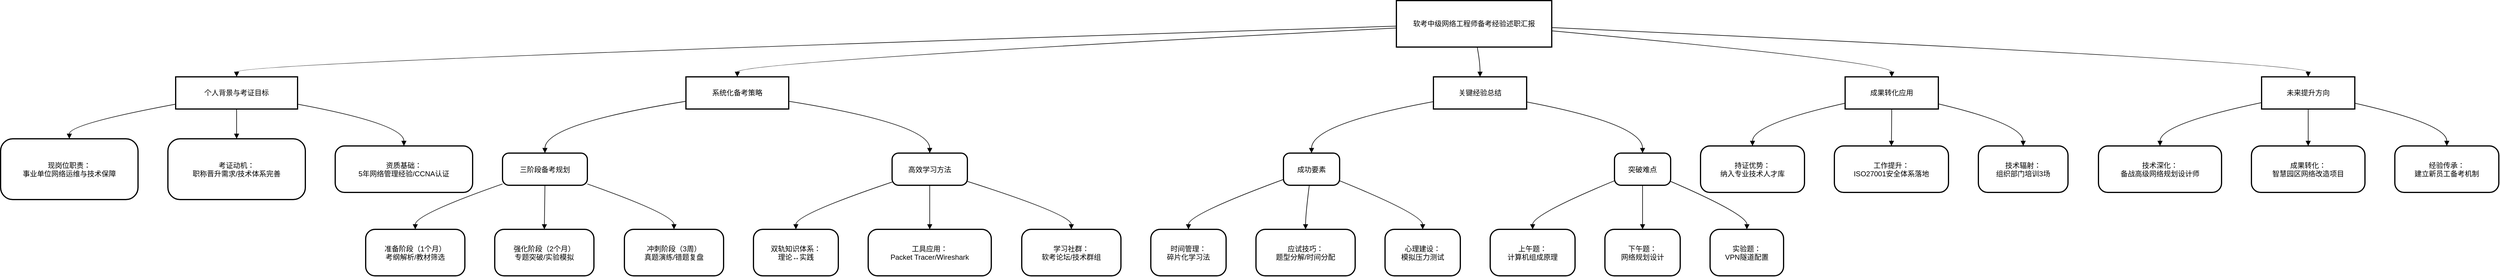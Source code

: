 <mxfile version="27.0.9">
  <diagram name="第 1 页" id="L1smn1TE1qxK3f0zrmlo">
    <mxGraphModel dx="2160" dy="1120" grid="1" gridSize="10" guides="1" tooltips="1" connect="1" arrows="1" fold="1" page="1" pageScale="1" pageWidth="1654" pageHeight="1169" math="0" shadow="0">
      <root>
        <mxCell id="0" />
        <mxCell id="1" parent="0" />
        <mxCell id="etWTM3F5lDPgfDxzyT9t-1" value="软考中级网络工程师备考经验述职汇报" style="whiteSpace=wrap;strokeWidth=2;" vertex="1" parent="1">
          <mxGeometry x="2356" y="20" width="260" height="78" as="geometry" />
        </mxCell>
        <mxCell id="etWTM3F5lDPgfDxzyT9t-2" value="个人背景与考证目标" style="whiteSpace=wrap;strokeWidth=2;" vertex="1" parent="1">
          <mxGeometry x="313" y="148" width="204" height="54" as="geometry" />
        </mxCell>
        <mxCell id="etWTM3F5lDPgfDxzyT9t-3" value="系统化备考策略" style="whiteSpace=wrap;strokeWidth=2;" vertex="1" parent="1">
          <mxGeometry x="1167" y="148" width="172" height="54" as="geometry" />
        </mxCell>
        <mxCell id="etWTM3F5lDPgfDxzyT9t-4" value="关键经验总结" style="whiteSpace=wrap;strokeWidth=2;" vertex="1" parent="1">
          <mxGeometry x="2418" y="148" width="156" height="54" as="geometry" />
        </mxCell>
        <mxCell id="etWTM3F5lDPgfDxzyT9t-5" value="成果转化应用" style="whiteSpace=wrap;strokeWidth=2;" vertex="1" parent="1">
          <mxGeometry x="3107" y="148" width="156" height="54" as="geometry" />
        </mxCell>
        <mxCell id="etWTM3F5lDPgfDxzyT9t-6" value="未来提升方向" style="whiteSpace=wrap;strokeWidth=2;" vertex="1" parent="1">
          <mxGeometry x="3804" y="148" width="156" height="54" as="geometry" />
        </mxCell>
        <mxCell id="etWTM3F5lDPgfDxzyT9t-7" value="现岗位职责：&#xa;事业单位网络运维与技术保障" style="rounded=1;arcSize=20;strokeWidth=2" vertex="1" parent="1">
          <mxGeometry x="20" y="252" width="230" height="102" as="geometry" />
        </mxCell>
        <mxCell id="etWTM3F5lDPgfDxzyT9t-8" value="考证动机：&#xa;职称晋升需求/技术体系完善" style="rounded=1;arcSize=20;strokeWidth=2" vertex="1" parent="1">
          <mxGeometry x="300" y="252" width="230" height="102" as="geometry" />
        </mxCell>
        <mxCell id="etWTM3F5lDPgfDxzyT9t-9" value="资质基础：&#xa;5年网络管理经验/CCNA认证" style="rounded=1;arcSize=20;strokeWidth=2" vertex="1" parent="1">
          <mxGeometry x="580" y="264" width="230" height="78" as="geometry" />
        </mxCell>
        <mxCell id="etWTM3F5lDPgfDxzyT9t-10" value="三阶段备考规划" style="rounded=1;arcSize=20;strokeWidth=2" vertex="1" parent="1">
          <mxGeometry x="860" y="276" width="142" height="54" as="geometry" />
        </mxCell>
        <mxCell id="etWTM3F5lDPgfDxzyT9t-11" value="准备阶段（1个月）&#xa;考纲解析/教材筛选" style="rounded=1;arcSize=20;strokeWidth=2" vertex="1" parent="1">
          <mxGeometry x="631" y="404" width="166" height="78" as="geometry" />
        </mxCell>
        <mxCell id="etWTM3F5lDPgfDxzyT9t-12" value="强化阶段（2个月）&#xa;专题突破/实验模拟" style="rounded=1;arcSize=20;strokeWidth=2" vertex="1" parent="1">
          <mxGeometry x="847" y="404" width="166" height="78" as="geometry" />
        </mxCell>
        <mxCell id="etWTM3F5lDPgfDxzyT9t-13" value="冲刺阶段（3周）&#xa;真题演练/错题复盘" style="rounded=1;arcSize=20;strokeWidth=2" vertex="1" parent="1">
          <mxGeometry x="1064" y="404" width="166" height="78" as="geometry" />
        </mxCell>
        <mxCell id="etWTM3F5lDPgfDxzyT9t-14" value="高效学习方法" style="rounded=1;arcSize=20;strokeWidth=2" vertex="1" parent="1">
          <mxGeometry x="1512" y="276" width="126" height="54" as="geometry" />
        </mxCell>
        <mxCell id="etWTM3F5lDPgfDxzyT9t-15" value="双轨知识体系：&#xa;理论↔实践" style="rounded=1;arcSize=20;strokeWidth=2" vertex="1" parent="1">
          <mxGeometry x="1280" y="404" width="142" height="78" as="geometry" />
        </mxCell>
        <mxCell id="etWTM3F5lDPgfDxzyT9t-16" value="工具应用：&#xa;Packet Tracer/Wireshark" style="rounded=1;arcSize=20;strokeWidth=2" vertex="1" parent="1">
          <mxGeometry x="1472" y="404" width="206" height="78" as="geometry" />
        </mxCell>
        <mxCell id="etWTM3F5lDPgfDxzyT9t-17" value="学习社群：&#xa;软考论坛/技术群组" style="rounded=1;arcSize=20;strokeWidth=2" vertex="1" parent="1">
          <mxGeometry x="1729" y="404" width="166" height="78" as="geometry" />
        </mxCell>
        <mxCell id="etWTM3F5lDPgfDxzyT9t-18" value="成功要素" style="rounded=1;arcSize=20;strokeWidth=2" vertex="1" parent="1">
          <mxGeometry x="2167" y="276" width="94" height="54" as="geometry" />
        </mxCell>
        <mxCell id="etWTM3F5lDPgfDxzyT9t-19" value="时间管理：&#xa;碎片化学习法" style="rounded=1;arcSize=20;strokeWidth=2" vertex="1" parent="1">
          <mxGeometry x="1945" y="404" width="126" height="78" as="geometry" />
        </mxCell>
        <mxCell id="etWTM3F5lDPgfDxzyT9t-20" value="应试技巧：&#xa;题型分解/时间分配" style="rounded=1;arcSize=20;strokeWidth=2" vertex="1" parent="1">
          <mxGeometry x="2121" y="404" width="166" height="78" as="geometry" />
        </mxCell>
        <mxCell id="etWTM3F5lDPgfDxzyT9t-21" value="心理建设：&#xa;模拟压力测试" style="rounded=1;arcSize=20;strokeWidth=2" vertex="1" parent="1">
          <mxGeometry x="2337" y="404" width="126" height="78" as="geometry" />
        </mxCell>
        <mxCell id="etWTM3F5lDPgfDxzyT9t-22" value="突破难点" style="rounded=1;arcSize=20;strokeWidth=2" vertex="1" parent="1">
          <mxGeometry x="2721" y="276" width="94" height="54" as="geometry" />
        </mxCell>
        <mxCell id="etWTM3F5lDPgfDxzyT9t-23" value="上午题：&#xa;计算机组成原理" style="rounded=1;arcSize=20;strokeWidth=2" vertex="1" parent="1">
          <mxGeometry x="2513" y="404" width="142" height="78" as="geometry" />
        </mxCell>
        <mxCell id="etWTM3F5lDPgfDxzyT9t-24" value="下午题：&#xa;网络规划设计" style="rounded=1;arcSize=20;strokeWidth=2" vertex="1" parent="1">
          <mxGeometry x="2705" y="404" width="126" height="78" as="geometry" />
        </mxCell>
        <mxCell id="etWTM3F5lDPgfDxzyT9t-25" value="实验题：&#xa;VPN隧道配置" style="rounded=1;arcSize=20;strokeWidth=2" vertex="1" parent="1">
          <mxGeometry x="2881" y="404" width="123" height="78" as="geometry" />
        </mxCell>
        <mxCell id="etWTM3F5lDPgfDxzyT9t-26" value="持证优势：&#xa;纳入专业技术人才库" style="rounded=1;arcSize=20;strokeWidth=2" vertex="1" parent="1">
          <mxGeometry x="2865" y="264" width="174" height="78" as="geometry" />
        </mxCell>
        <mxCell id="etWTM3F5lDPgfDxzyT9t-27" value="工作提升：&#xa;ISO27001安全体系落地" style="rounded=1;arcSize=20;strokeWidth=2" vertex="1" parent="1">
          <mxGeometry x="3089" y="264" width="191" height="78" as="geometry" />
        </mxCell>
        <mxCell id="etWTM3F5lDPgfDxzyT9t-28" value="技术辐射：&#xa;组织部门培训3场" style="rounded=1;arcSize=20;strokeWidth=2" vertex="1" parent="1">
          <mxGeometry x="3330" y="264" width="150" height="78" as="geometry" />
        </mxCell>
        <mxCell id="etWTM3F5lDPgfDxzyT9t-29" value="技术深化：&#xa;备战高级网络规划设计师" style="rounded=1;arcSize=20;strokeWidth=2" vertex="1" parent="1">
          <mxGeometry x="3531" y="264" width="206" height="78" as="geometry" />
        </mxCell>
        <mxCell id="etWTM3F5lDPgfDxzyT9t-30" value="成果转化：&#xa;智慧园区网络改造项目" style="rounded=1;arcSize=20;strokeWidth=2" vertex="1" parent="1">
          <mxGeometry x="3787" y="264" width="190" height="78" as="geometry" />
        </mxCell>
        <mxCell id="etWTM3F5lDPgfDxzyT9t-31" value="经验传承：&#xa;建立新员工备考机制" style="rounded=1;arcSize=20;strokeWidth=2" vertex="1" parent="1">
          <mxGeometry x="4027" y="264" width="174" height="78" as="geometry" />
        </mxCell>
        <mxCell id="etWTM3F5lDPgfDxzyT9t-32" value="" style="curved=1;startArrow=none;endArrow=block;exitX=0;exitY=0.55;entryX=0.5;entryY=0;rounded=0;" edge="1" parent="1" source="etWTM3F5lDPgfDxzyT9t-1" target="etWTM3F5lDPgfDxzyT9t-2">
          <mxGeometry relative="1" as="geometry">
            <Array as="points">
              <mxPoint x="415" y="123" />
            </Array>
          </mxGeometry>
        </mxCell>
        <mxCell id="etWTM3F5lDPgfDxzyT9t-33" value="" style="curved=1;startArrow=none;endArrow=block;exitX=0;exitY=0.59;entryX=0.5;entryY=0;rounded=0;" edge="1" parent="1" source="etWTM3F5lDPgfDxzyT9t-1" target="etWTM3F5lDPgfDxzyT9t-3">
          <mxGeometry relative="1" as="geometry">
            <Array as="points">
              <mxPoint x="1253" y="123" />
            </Array>
          </mxGeometry>
        </mxCell>
        <mxCell id="etWTM3F5lDPgfDxzyT9t-34" value="" style="curved=1;startArrow=none;endArrow=block;exitX=0.52;exitY=1;entryX=0.5;entryY=0;rounded=0;" edge="1" parent="1" source="etWTM3F5lDPgfDxzyT9t-1" target="etWTM3F5lDPgfDxzyT9t-4">
          <mxGeometry relative="1" as="geometry">
            <Array as="points">
              <mxPoint x="2496" y="123" />
            </Array>
          </mxGeometry>
        </mxCell>
        <mxCell id="etWTM3F5lDPgfDxzyT9t-35" value="" style="curved=1;startArrow=none;endArrow=block;exitX=1;exitY=0.65;entryX=0.5;entryY=0;rounded=0;" edge="1" parent="1" source="etWTM3F5lDPgfDxzyT9t-1" target="etWTM3F5lDPgfDxzyT9t-5">
          <mxGeometry relative="1" as="geometry">
            <Array as="points">
              <mxPoint x="3185" y="123" />
            </Array>
          </mxGeometry>
        </mxCell>
        <mxCell id="etWTM3F5lDPgfDxzyT9t-36" value="" style="curved=1;startArrow=none;endArrow=block;exitX=1;exitY=0.58;entryX=0.5;entryY=0;rounded=0;" edge="1" parent="1" source="etWTM3F5lDPgfDxzyT9t-1" target="etWTM3F5lDPgfDxzyT9t-6">
          <mxGeometry relative="1" as="geometry">
            <Array as="points">
              <mxPoint x="3882" y="123" />
            </Array>
          </mxGeometry>
        </mxCell>
        <mxCell id="etWTM3F5lDPgfDxzyT9t-37" value="" style="curved=1;startArrow=none;endArrow=block;exitX=0;exitY=0.85;entryX=0.5;entryY=0;rounded=0;" edge="1" parent="1" source="etWTM3F5lDPgfDxzyT9t-2" target="etWTM3F5lDPgfDxzyT9t-7">
          <mxGeometry relative="1" as="geometry">
            <Array as="points">
              <mxPoint x="135" y="227" />
            </Array>
          </mxGeometry>
        </mxCell>
        <mxCell id="etWTM3F5lDPgfDxzyT9t-38" value="" style="curved=1;startArrow=none;endArrow=block;exitX=0.5;exitY=1;entryX=0.5;entryY=0;rounded=0;" edge="1" parent="1" source="etWTM3F5lDPgfDxzyT9t-2" target="etWTM3F5lDPgfDxzyT9t-8">
          <mxGeometry relative="1" as="geometry">
            <Array as="points" />
          </mxGeometry>
        </mxCell>
        <mxCell id="etWTM3F5lDPgfDxzyT9t-39" value="" style="curved=1;startArrow=none;endArrow=block;exitX=1;exitY=0.85;entryX=0.5;entryY=0;rounded=0;" edge="1" parent="1" source="etWTM3F5lDPgfDxzyT9t-2" target="etWTM3F5lDPgfDxzyT9t-9">
          <mxGeometry relative="1" as="geometry">
            <Array as="points">
              <mxPoint x="695" y="227" />
            </Array>
          </mxGeometry>
        </mxCell>
        <mxCell id="etWTM3F5lDPgfDxzyT9t-40" value="" style="curved=1;startArrow=none;endArrow=block;exitX=0;exitY=0.76;entryX=0.5;entryY=0;rounded=0;" edge="1" parent="1" source="etWTM3F5lDPgfDxzyT9t-3" target="etWTM3F5lDPgfDxzyT9t-10">
          <mxGeometry relative="1" as="geometry">
            <Array as="points">
              <mxPoint x="931" y="227" />
            </Array>
          </mxGeometry>
        </mxCell>
        <mxCell id="etWTM3F5lDPgfDxzyT9t-41" value="" style="curved=1;startArrow=none;endArrow=block;exitX=0;exitY=0.96;entryX=0.5;entryY=0;rounded=0;" edge="1" parent="1" source="etWTM3F5lDPgfDxzyT9t-10" target="etWTM3F5lDPgfDxzyT9t-11">
          <mxGeometry relative="1" as="geometry">
            <Array as="points">
              <mxPoint x="714" y="379" />
            </Array>
          </mxGeometry>
        </mxCell>
        <mxCell id="etWTM3F5lDPgfDxzyT9t-42" value="" style="curved=1;startArrow=none;endArrow=block;exitX=0.5;exitY=1;entryX=0.5;entryY=0;rounded=0;" edge="1" parent="1" source="etWTM3F5lDPgfDxzyT9t-10" target="etWTM3F5lDPgfDxzyT9t-12">
          <mxGeometry relative="1" as="geometry">
            <Array as="points" />
          </mxGeometry>
        </mxCell>
        <mxCell id="etWTM3F5lDPgfDxzyT9t-43" value="" style="curved=1;startArrow=none;endArrow=block;exitX=1;exitY=0.96;entryX=0.5;entryY=0;rounded=0;" edge="1" parent="1" source="etWTM3F5lDPgfDxzyT9t-10" target="etWTM3F5lDPgfDxzyT9t-13">
          <mxGeometry relative="1" as="geometry">
            <Array as="points">
              <mxPoint x="1147" y="379" />
            </Array>
          </mxGeometry>
        </mxCell>
        <mxCell id="etWTM3F5lDPgfDxzyT9t-44" value="" style="curved=1;startArrow=none;endArrow=block;exitX=1;exitY=0.76;entryX=0.5;entryY=0;rounded=0;" edge="1" parent="1" source="etWTM3F5lDPgfDxzyT9t-3" target="etWTM3F5lDPgfDxzyT9t-14">
          <mxGeometry relative="1" as="geometry">
            <Array as="points">
              <mxPoint x="1575" y="227" />
            </Array>
          </mxGeometry>
        </mxCell>
        <mxCell id="etWTM3F5lDPgfDxzyT9t-45" value="" style="curved=1;startArrow=none;endArrow=block;exitX=0;exitY=0.9;entryX=0.5;entryY=0;rounded=0;" edge="1" parent="1" source="etWTM3F5lDPgfDxzyT9t-14" target="etWTM3F5lDPgfDxzyT9t-15">
          <mxGeometry relative="1" as="geometry">
            <Array as="points">
              <mxPoint x="1351" y="379" />
            </Array>
          </mxGeometry>
        </mxCell>
        <mxCell id="etWTM3F5lDPgfDxzyT9t-46" value="" style="curved=1;startArrow=none;endArrow=block;exitX=0.5;exitY=1;entryX=0.5;entryY=0;rounded=0;" edge="1" parent="1" source="etWTM3F5lDPgfDxzyT9t-14" target="etWTM3F5lDPgfDxzyT9t-16">
          <mxGeometry relative="1" as="geometry">
            <Array as="points" />
          </mxGeometry>
        </mxCell>
        <mxCell id="etWTM3F5lDPgfDxzyT9t-47" value="" style="curved=1;startArrow=none;endArrow=block;exitX=1;exitY=0.88;entryX=0.5;entryY=0;rounded=0;" edge="1" parent="1" source="etWTM3F5lDPgfDxzyT9t-14" target="etWTM3F5lDPgfDxzyT9t-17">
          <mxGeometry relative="1" as="geometry">
            <Array as="points">
              <mxPoint x="1812" y="379" />
            </Array>
          </mxGeometry>
        </mxCell>
        <mxCell id="etWTM3F5lDPgfDxzyT9t-48" value="" style="curved=1;startArrow=none;endArrow=block;exitX=0;exitY=0.77;entryX=0.5;entryY=0;rounded=0;" edge="1" parent="1" source="etWTM3F5lDPgfDxzyT9t-4" target="etWTM3F5lDPgfDxzyT9t-18">
          <mxGeometry relative="1" as="geometry">
            <Array as="points">
              <mxPoint x="2214" y="227" />
            </Array>
          </mxGeometry>
        </mxCell>
        <mxCell id="etWTM3F5lDPgfDxzyT9t-49" value="" style="curved=1;startArrow=none;endArrow=block;exitX=0;exitY=0.82;entryX=0.5;entryY=0;rounded=0;" edge="1" parent="1" source="etWTM3F5lDPgfDxzyT9t-18" target="etWTM3F5lDPgfDxzyT9t-19">
          <mxGeometry relative="1" as="geometry">
            <Array as="points">
              <mxPoint x="2008" y="379" />
            </Array>
          </mxGeometry>
        </mxCell>
        <mxCell id="etWTM3F5lDPgfDxzyT9t-50" value="" style="curved=1;startArrow=none;endArrow=block;exitX=0.46;exitY=1;entryX=0.5;entryY=0;rounded=0;" edge="1" parent="1" source="etWTM3F5lDPgfDxzyT9t-18" target="etWTM3F5lDPgfDxzyT9t-20">
          <mxGeometry relative="1" as="geometry">
            <Array as="points">
              <mxPoint x="2204" y="379" />
            </Array>
          </mxGeometry>
        </mxCell>
        <mxCell id="etWTM3F5lDPgfDxzyT9t-51" value="" style="curved=1;startArrow=none;endArrow=block;exitX=1;exitY=0.86;entryX=0.5;entryY=0;rounded=0;" edge="1" parent="1" source="etWTM3F5lDPgfDxzyT9t-18" target="etWTM3F5lDPgfDxzyT9t-21">
          <mxGeometry relative="1" as="geometry">
            <Array as="points">
              <mxPoint x="2400" y="379" />
            </Array>
          </mxGeometry>
        </mxCell>
        <mxCell id="etWTM3F5lDPgfDxzyT9t-52" value="" style="curved=1;startArrow=none;endArrow=block;exitX=1;exitY=0.78;entryX=0.5;entryY=0;rounded=0;" edge="1" parent="1" source="etWTM3F5lDPgfDxzyT9t-4" target="etWTM3F5lDPgfDxzyT9t-22">
          <mxGeometry relative="1" as="geometry">
            <Array as="points">
              <mxPoint x="2768" y="227" />
            </Array>
          </mxGeometry>
        </mxCell>
        <mxCell id="etWTM3F5lDPgfDxzyT9t-53" value="" style="curved=1;startArrow=none;endArrow=block;exitX=0;exitY=0.86;entryX=0.5;entryY=0;rounded=0;" edge="1" parent="1" source="etWTM3F5lDPgfDxzyT9t-22" target="etWTM3F5lDPgfDxzyT9t-23">
          <mxGeometry relative="1" as="geometry">
            <Array as="points">
              <mxPoint x="2584" y="379" />
            </Array>
          </mxGeometry>
        </mxCell>
        <mxCell id="etWTM3F5lDPgfDxzyT9t-54" value="" style="curved=1;startArrow=none;endArrow=block;exitX=0.5;exitY=1;entryX=0.5;entryY=0;rounded=0;" edge="1" parent="1" source="etWTM3F5lDPgfDxzyT9t-22" target="etWTM3F5lDPgfDxzyT9t-24">
          <mxGeometry relative="1" as="geometry">
            <Array as="points" />
          </mxGeometry>
        </mxCell>
        <mxCell id="etWTM3F5lDPgfDxzyT9t-55" value="" style="curved=1;startArrow=none;endArrow=block;exitX=1;exitY=0.88;entryX=0.5;entryY=0;rounded=0;" edge="1" parent="1" source="etWTM3F5lDPgfDxzyT9t-22" target="etWTM3F5lDPgfDxzyT9t-25">
          <mxGeometry relative="1" as="geometry">
            <Array as="points">
              <mxPoint x="2943" y="379" />
            </Array>
          </mxGeometry>
        </mxCell>
        <mxCell id="etWTM3F5lDPgfDxzyT9t-56" value="" style="curved=1;startArrow=none;endArrow=block;exitX=0;exitY=0.82;entryX=0.5;entryY=0;rounded=0;" edge="1" parent="1" source="etWTM3F5lDPgfDxzyT9t-5" target="etWTM3F5lDPgfDxzyT9t-26">
          <mxGeometry relative="1" as="geometry">
            <Array as="points">
              <mxPoint x="2952" y="227" />
            </Array>
          </mxGeometry>
        </mxCell>
        <mxCell id="etWTM3F5lDPgfDxzyT9t-57" value="" style="curved=1;startArrow=none;endArrow=block;exitX=0.5;exitY=1;entryX=0.5;entryY=0;rounded=0;" edge="1" parent="1" source="etWTM3F5lDPgfDxzyT9t-5" target="etWTM3F5lDPgfDxzyT9t-27">
          <mxGeometry relative="1" as="geometry">
            <Array as="points" />
          </mxGeometry>
        </mxCell>
        <mxCell id="etWTM3F5lDPgfDxzyT9t-58" value="" style="curved=1;startArrow=none;endArrow=block;exitX=1;exitY=0.84;entryX=0.5;entryY=0;rounded=0;" edge="1" parent="1" source="etWTM3F5lDPgfDxzyT9t-5" target="etWTM3F5lDPgfDxzyT9t-28">
          <mxGeometry relative="1" as="geometry">
            <Array as="points">
              <mxPoint x="3405" y="227" />
            </Array>
          </mxGeometry>
        </mxCell>
        <mxCell id="etWTM3F5lDPgfDxzyT9t-59" value="" style="curved=1;startArrow=none;endArrow=block;exitX=0;exitY=0.8;entryX=0.5;entryY=0;rounded=0;" edge="1" parent="1" source="etWTM3F5lDPgfDxzyT9t-6" target="etWTM3F5lDPgfDxzyT9t-29">
          <mxGeometry relative="1" as="geometry">
            <Array as="points">
              <mxPoint x="3634" y="227" />
            </Array>
          </mxGeometry>
        </mxCell>
        <mxCell id="etWTM3F5lDPgfDxzyT9t-60" value="" style="curved=1;startArrow=none;endArrow=block;exitX=0.5;exitY=1;entryX=0.5;entryY=0;rounded=0;" edge="1" parent="1" source="etWTM3F5lDPgfDxzyT9t-6" target="etWTM3F5lDPgfDxzyT9t-30">
          <mxGeometry relative="1" as="geometry">
            <Array as="points" />
          </mxGeometry>
        </mxCell>
        <mxCell id="etWTM3F5lDPgfDxzyT9t-61" value="" style="curved=1;startArrow=none;endArrow=block;exitX=1;exitY=0.82;entryX=0.5;entryY=0;rounded=0;" edge="1" parent="1" source="etWTM3F5lDPgfDxzyT9t-6" target="etWTM3F5lDPgfDxzyT9t-31">
          <mxGeometry relative="1" as="geometry">
            <Array as="points">
              <mxPoint x="4114" y="227" />
            </Array>
          </mxGeometry>
        </mxCell>
      </root>
    </mxGraphModel>
  </diagram>
</mxfile>

